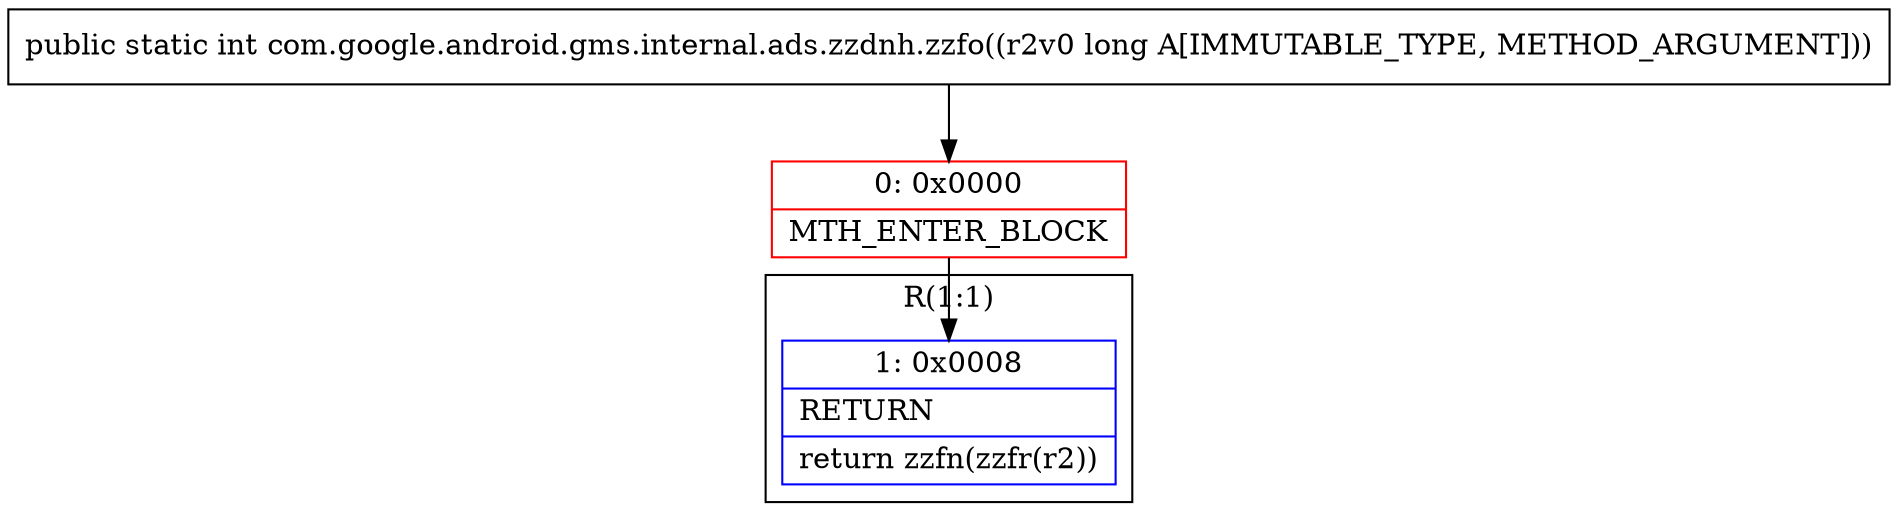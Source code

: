 digraph "CFG forcom.google.android.gms.internal.ads.zzdnh.zzfo(J)I" {
subgraph cluster_Region_2096525334 {
label = "R(1:1)";
node [shape=record,color=blue];
Node_1 [shape=record,label="{1\:\ 0x0008|RETURN\l|return zzfn(zzfr(r2))\l}"];
}
Node_0 [shape=record,color=red,label="{0\:\ 0x0000|MTH_ENTER_BLOCK\l}"];
MethodNode[shape=record,label="{public static int com.google.android.gms.internal.ads.zzdnh.zzfo((r2v0 long A[IMMUTABLE_TYPE, METHOD_ARGUMENT])) }"];
MethodNode -> Node_0;
Node_0 -> Node_1;
}

